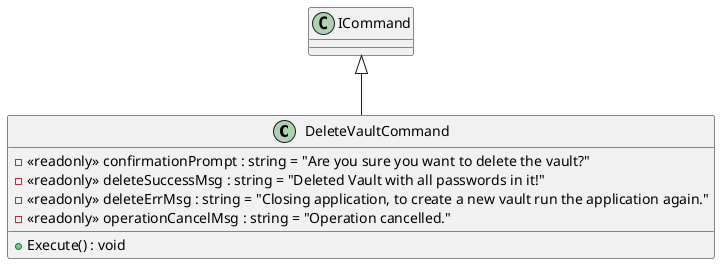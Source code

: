 @startuml
class DeleteVaultCommand {
    - <<readonly>> confirmationPrompt : string = "Are you sure you want to delete the vault?"
    - <<readonly>> deleteSuccessMsg : string = "Deleted Vault with all passwords in it!"
    - <<readonly>> deleteErrMsg : string = "Closing application, to create a new vault run the application again."
    - <<readonly>> operationCancelMsg : string = "Operation cancelled."
    + Execute() : void
}
ICommand <|-- DeleteVaultCommand
@enduml
